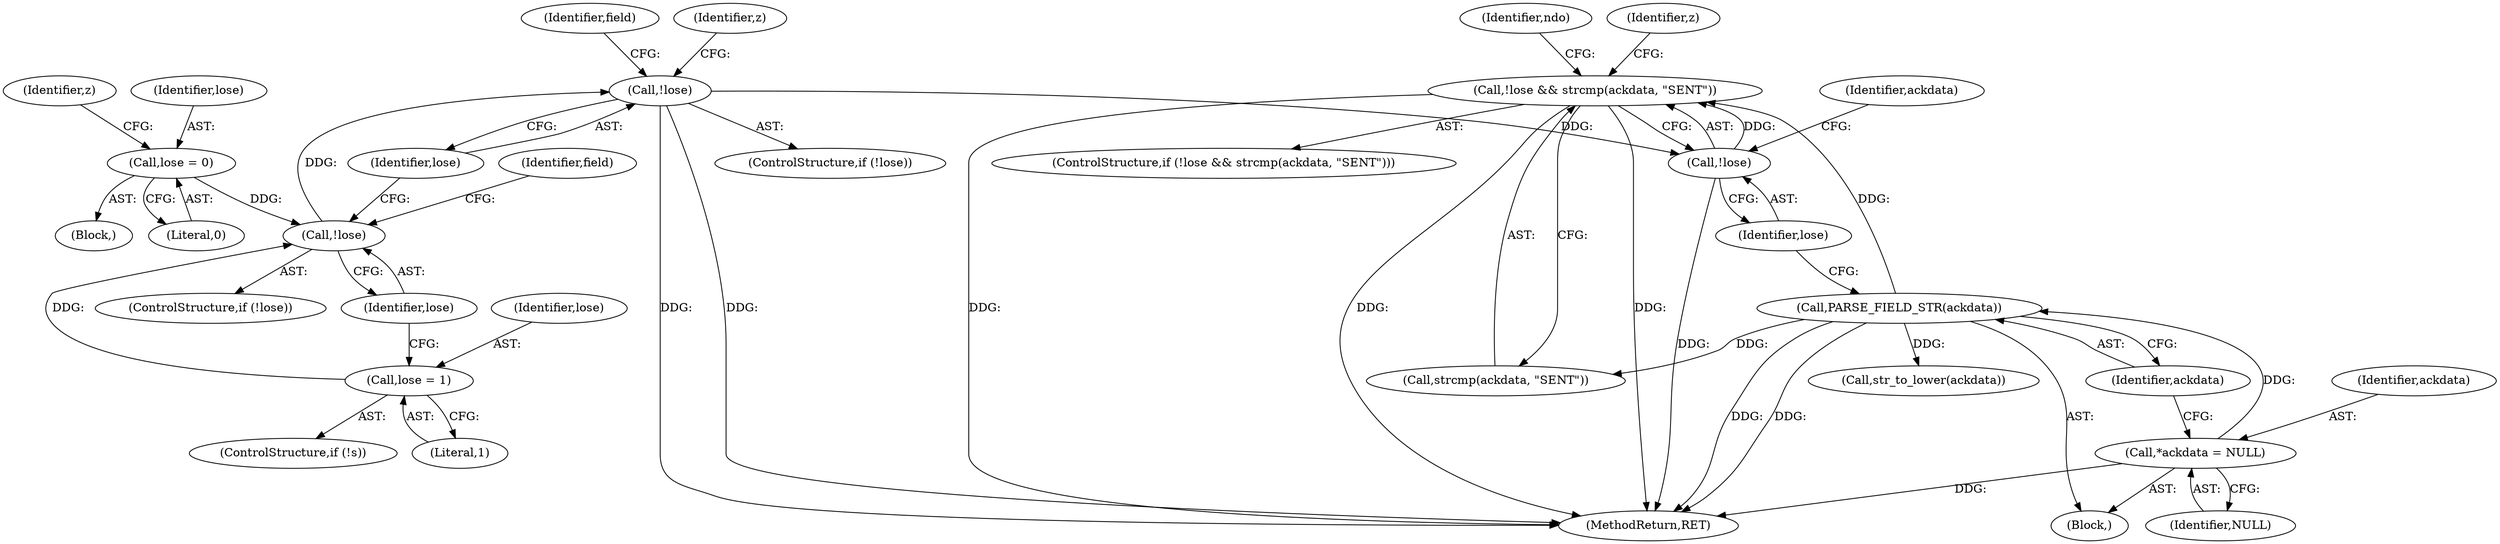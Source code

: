 digraph "0_tcpdump_d17507ffa3e9742199b02a66aa940e79ababfa30_0@API" {
"1000314" [label="(Call,!lose && strcmp(ackdata, \"SENT\"))"];
"1000315" [label="(Call,!lose)"];
"1000174" [label="(Call,!lose)"];
"1000165" [label="(Call,!lose)"];
"1000121" [label="(Call,lose = 0)"];
"1000161" [label="(Call,lose = 1)"];
"1000311" [label="(Call,PARSE_FIELD_STR(ackdata))"];
"1000308" [label="(Call,*ackdata = NULL)"];
"1000158" [label="(ControlStructure,if (!s))"];
"1000313" [label="(ControlStructure,if (!lose && strcmp(ackdata, \"SENT\")))"];
"1000174" [label="(Call,!lose)"];
"1000163" [label="(Literal,1)"];
"1000317" [label="(Call,strcmp(ackdata, \"SENT\"))"];
"1000311" [label="(Call,PARSE_FIELD_STR(ackdata))"];
"1000325" [label="(Call,str_to_lower(ackdata))"];
"1000309" [label="(Identifier,ackdata)"];
"1000175" [label="(Identifier,lose)"];
"1000126" [label="(Identifier,z)"];
"1000322" [label="(Identifier,ndo)"];
"1000122" [label="(Identifier,lose)"];
"1000748" [label="(MethodReturn,RET)"];
"1000123" [label="(Literal,0)"];
"1000177" [label="(Identifier,field)"];
"1000181" [label="(Identifier,z)"];
"1000318" [label="(Identifier,ackdata)"];
"1000312" [label="(Identifier,ackdata)"];
"1000314" [label="(Call,!lose && strcmp(ackdata, \"SENT\"))"];
"1000162" [label="(Identifier,lose)"];
"1000310" [label="(Identifier,NULL)"];
"1000316" [label="(Identifier,lose)"];
"1000165" [label="(Call,!lose)"];
"1000168" [label="(Identifier,field)"];
"1000107" [label="(Block,)"];
"1000121" [label="(Call,lose = 0)"];
"1000173" [label="(ControlStructure,if (!lose))"];
"1000308" [label="(Call,*ackdata = NULL)"];
"1000161" [label="(Call,lose = 1)"];
"1000166" [label="(Identifier,lose)"];
"1000164" [label="(ControlStructure,if (!lose))"];
"1000330" [label="(Identifier,z)"];
"1000306" [label="(Block,)"];
"1000315" [label="(Call,!lose)"];
"1000314" -> "1000313"  [label="AST: "];
"1000314" -> "1000315"  [label="CFG: "];
"1000314" -> "1000317"  [label="CFG: "];
"1000315" -> "1000314"  [label="AST: "];
"1000317" -> "1000314"  [label="AST: "];
"1000322" -> "1000314"  [label="CFG: "];
"1000330" -> "1000314"  [label="CFG: "];
"1000314" -> "1000748"  [label="DDG: "];
"1000314" -> "1000748"  [label="DDG: "];
"1000314" -> "1000748"  [label="DDG: "];
"1000315" -> "1000314"  [label="DDG: "];
"1000311" -> "1000314"  [label="DDG: "];
"1000315" -> "1000316"  [label="CFG: "];
"1000316" -> "1000315"  [label="AST: "];
"1000318" -> "1000315"  [label="CFG: "];
"1000315" -> "1000748"  [label="DDG: "];
"1000174" -> "1000315"  [label="DDG: "];
"1000174" -> "1000173"  [label="AST: "];
"1000174" -> "1000175"  [label="CFG: "];
"1000175" -> "1000174"  [label="AST: "];
"1000177" -> "1000174"  [label="CFG: "];
"1000181" -> "1000174"  [label="CFG: "];
"1000174" -> "1000748"  [label="DDG: "];
"1000174" -> "1000748"  [label="DDG: "];
"1000165" -> "1000174"  [label="DDG: "];
"1000165" -> "1000164"  [label="AST: "];
"1000165" -> "1000166"  [label="CFG: "];
"1000166" -> "1000165"  [label="AST: "];
"1000168" -> "1000165"  [label="CFG: "];
"1000175" -> "1000165"  [label="CFG: "];
"1000121" -> "1000165"  [label="DDG: "];
"1000161" -> "1000165"  [label="DDG: "];
"1000121" -> "1000107"  [label="AST: "];
"1000121" -> "1000123"  [label="CFG: "];
"1000122" -> "1000121"  [label="AST: "];
"1000123" -> "1000121"  [label="AST: "];
"1000126" -> "1000121"  [label="CFG: "];
"1000161" -> "1000158"  [label="AST: "];
"1000161" -> "1000163"  [label="CFG: "];
"1000162" -> "1000161"  [label="AST: "];
"1000163" -> "1000161"  [label="AST: "];
"1000166" -> "1000161"  [label="CFG: "];
"1000311" -> "1000306"  [label="AST: "];
"1000311" -> "1000312"  [label="CFG: "];
"1000312" -> "1000311"  [label="AST: "];
"1000316" -> "1000311"  [label="CFG: "];
"1000311" -> "1000748"  [label="DDG: "];
"1000311" -> "1000748"  [label="DDG: "];
"1000308" -> "1000311"  [label="DDG: "];
"1000311" -> "1000317"  [label="DDG: "];
"1000311" -> "1000325"  [label="DDG: "];
"1000308" -> "1000306"  [label="AST: "];
"1000308" -> "1000310"  [label="CFG: "];
"1000309" -> "1000308"  [label="AST: "];
"1000310" -> "1000308"  [label="AST: "];
"1000312" -> "1000308"  [label="CFG: "];
"1000308" -> "1000748"  [label="DDG: "];
}
